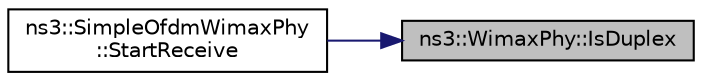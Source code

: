 digraph "ns3::WimaxPhy::IsDuplex"
{
 // LATEX_PDF_SIZE
  edge [fontname="Helvetica",fontsize="10",labelfontname="Helvetica",labelfontsize="10"];
  node [fontname="Helvetica",fontsize="10",shape=record];
  rankdir="RL";
  Node1 [label="ns3::WimaxPhy::IsDuplex",height=0.2,width=0.4,color="black", fillcolor="grey75", style="filled", fontcolor="black",tooltip="Check if configured in duplex mode."];
  Node1 -> Node2 [dir="back",color="midnightblue",fontsize="10",style="solid",fontname="Helvetica"];
  Node2 [label="ns3::SimpleOfdmWimaxPhy\l::StartReceive",height=0.2,width=0.4,color="black", fillcolor="white", style="filled",URL="$classns3_1_1_simple_ofdm_wimax_phy.html#afd0ada1680b119d166fb3cf65d804f13",tooltip="start the reception of a fec block"];
}
